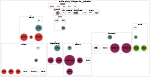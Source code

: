digraph g {
    rankdir=TB;
    nodesep=0.5;
    edge [ constraint=false ];
	size=1;
	overlap=scale;
	start=2;
	edge [penwidth=0.8, arrowsize=0.6, color=black, forcelabels=false, constraint=true];
	node [shape=circle,
			fixedsize=false,
			color="black",
			fillcolor="white",
			style="filled, solid",
			fontsize=10,
			penwidth=1
		];

	# PYTORCH
    nodepytorch [label="Module", fillcolor=antiquewhite4]
	# UTILS
	nodeutils [label="utils",shape=rectangle]
	# UNITESTS
	nodeunittests [label="unittests",shape=rectangle]
	# 3rd PARTIES
	nodebrokenaxes [label="brokenaxes",shape=rectangle, fillcolor=antiquewhite4]
	# SCRIPTS
	nodescripttrainingdata [label="trainingdata",shape=rectangle]
	nodescriptlearner [label="learner",shape=rectangle]
	nodescriptsolver [label="solver",shape=rectangle]
	# LEGEND
	nodelegendfactories [label="factories",color=cadetblue4,shape=rectangle,fontcolor=cadetblue4]
	nodelegendexternal [label="3rd parties",color=antiquewhite4,shape=rectangle,fontcolor=antiquewhite4]
	nodelegendsearch [label="search",color=brown3,shape=rectangle,fontcolor=brown3]
	nodelegendpuzzles [label="puzzles",color=chartreuse4,shape=rectangle,fontcolor=chartreuse4]
	nodelegenddeeplearning [label="deeplearning",color=violetred4,shape=rectangle,fontcolor=violetred4]
	# PUZZLE
    nodepuzzle [label="Puzzle", fillcolor=cadetblue4]
    nodeslidingpuzzle [label="SlidingPuzzle"]
    noderubikscube [label="RubiksCube"]
    nodepuzzled [label="Puzzled"]
	# HEURISTICS
    nodeheuristic [label="Heuristic", fillcolor=cadetblue4]
    nodemanhattan [label="Manhattan\nManhattan++"]
    nodeperfectheuristic [label="PerfectHeuristic"]
    nodedlheuristic [label="DeepLearningHeuristic"]
    nodedqlheuristic [label="DeepQLearningHeuristic"]
	# SEARCH
	nodesearchstrategy [label="SearchStrategy", fillcolor=cadetblue4]
	nodenode [label="Node"]
	nodesbfs [label="BreadthFirstSearch"]
	nodesdfs [label="DepthFirstSearch"]
	nodeastar [label="AStar"]
	# DEEPLEARNING
    nodedeeplearning [label="DeepLearning", fillcolor=cadetblue4]
    nodefullyconnected [label="FullyConnected"]
    nodeconvolutional [label="Convolutional"]
	# LEARNERS
	nodelearner [label="Learner", fillcolor=cadetblue4]
	nodeperfectlearner [label="PerfectLearner"]
	nodedeepreinforcementlearner [label="DeepReinforcementLearner"]
	nodedeepqlearner [label="DeepQLearner"]
	nodedeeplearner [label="DeepLearner"]
	# SOLVERS
	nodesolver [label="Solver", fillcolor=cadetblue4]
	nodesolution [label="Solution"]
	nodebfssolver [label="BFSSolver"]
	nodedfssolver [label="DFSSolver"]
	nodestarsolver [label="AStarSolver"]
	nodemctssolver [label="MCTSSolver"]
	nodenaiveslidingsolver [label="NaiveSlidingSolver"]
	nodekociembasolver [label="KociembaSolver"]
	######################################################################################################
	# CLUSTERS
	subgraph clusterFB {
		rankdir=BT;
		fontsize=25;
		#label="Rubiks Cube & Sliding Puzzle -- MSc in Artificial Intelligence -- Royal Holloway, University of London\n"
		label="Rubiks Cube & Sliding Puzzle -- Code Base"
		# LEGEND
		subgraph clusterLegend {
			label = "Legend";
			color=black
			nodelegendpuzzles
			nodelegendfactories
			nodelegendexternal
			nodelegendsearch
			nodelegenddeeplearning
		}
		# SCRIPTS
		subgraph clusterScripts {
			label="scripts"
			nodescripttrainingdata
			nodescriptlearner
			nodescriptsolver
		}
		# 3rd PARTIES
		subgraph cluster3rdParties {
			label="thirdparties"
			nodebrokenaxes
		}
		# UTILS
		subgraph clusterUtils {
			label="utils"
			nodeutils
		}
		# UTILS
		subgraph clusterUnittests {
			label="unittests"
			nodeunittests
		}
		# PYTORCH
		subgraph clusterPytorch {
			label="pytorch"
			#bgcolor=grey
			color=black
			nodepytorch
		}
		# CORE
		subgraph clusterCore {
			label="core"
			bgcolor=white
			# CORE
			nodecorefactory [label="Factory", fillcolor=cadetblue4]
			nodecoreloggable [label="Loggable"]
			nodecoreparsable [label="Parsable"]
			{
				nodecoreloggable
				nodecoreparsable
				nodecorefactory
			}
			#nodecoreloggable -> nodecoreparsable [style=invis, constraint=true]
			nodecoreparsable -> nodecorefactory
		}
		# PUZZLE
		subgraph clusterPuzzle {
			label="puzzle"
			bgcolor=white
			nodepuzzle
			nodeslidingpuzzle [fillcolor=chartreuse4]
			noderubikscube [fillcolor=chartreuse4]
			nodepuzzled
			nodepuzzled -> nodepuzzle [style=dashed, arrowhead=none]
			nodepuzzle -> nodeslidingpuzzle
			nodepuzzle -> noderubikscube
		}
		nodecoreparsable -> nodepuzzled [constraint=true]#, style=invis ];
		nodecorefactory -> nodepuzzle [constraint=true]#, style=invis ];
		# HEURISTICS
		subgraph clusterHeuristic {
			label="heuristics"
			bgcolor=white
			nodeheuristic
			nodemanhattan
			nodeperfectheuristic
			nodedlheuristic [fillcolor=violetred4]
			nodedqlheuristic [fillcolor=violetred4]
			nodeheuristic -> nodemanhattan
			nodeheuristic -> nodeperfectheuristic
			nodeheuristic -> nodedlheuristic
			nodeheuristic -> nodedqlheuristic
		}
		nodecorefactory -> nodeheuristic
		nodepuzzled -> nodeheuristic
		# SEARCH
		subgraph clusterSearch {
			label="search"
			bgcolor=white
			nodenode
			{
				nodesearchstrategy
				nodesbfs [fillcolor=brown3]
				nodesdfs [fillcolor=brown3]
				nodeastar [fillcolor=brown3]
			}
			nodesearchstrategy -> nodesbfs
			nodesearchstrategy -> nodesdfs
			nodesearchstrategy -> nodeastar
		}
		nodenode -> nodesearchstrategy  [style=dashed, constraint=true, arrowhead=false]
		nodecoreloggable -> nodesearchstrategy
		nodecorefactory -> nodesearchstrategy
		# DEEP LEARNING
		subgraph clusterDeeplearning {
			label="deeplearning"
			nodedeeplearning
			nodefullyconnected [fillcolor=violetred4]
			nodeconvolutional [fillcolor=violetred4]
			nodedeeplearning -> nodefullyconnected
			nodedeeplearning -> nodeconvolutional
		}
		nodepytorch -> nodedeeplearning
		nodecorefactory -> nodedeeplearning
		nodecoreloggable -> nodedeeplearning
		nodepuzzled -> nodedeeplearning
		nodeastar -> nodeheuristic  [style=dashed, constraint=false, arrowhead=false]

		# LEARNERS
		subgraph clusterLearners {
			label="learners"
			nodelearner
			nodeperfectlearner
			nodedeeplearner [fillcolor=violetred4]
			nodedeepreinforcementlearner [fillcolor=violetred4]
			nodedeepqlearner [fillcolor=violetred4]
			nodelearner -> nodeperfectlearner
			nodelearner -> nodedeeplearner
			nodelearner -> nodedeepreinforcementlearner
			nodedeepreinforcementlearner -> nodedeepqlearner
		}
		nodepuzzled -> nodelearner
		nodecorefactory -> nodelearner
		nodecoreloggable -> nodelearner
		# SOLVERS
		subgraph clusterSolvers {
    		label="solvers"
			nodesolver
			nodesolution
			nodebfssolver [fillcolor=brown3]
			nodedfssolver [fillcolor=brown3]
			nodestarsolver [fillcolor=brown3]
			nodemctssolver
			nodekociembasolver
			nodenaiveslidingsolver
			nodesolution -> nodesolver [style=dashed, arrowhead=none]
			nodesolver -> nodebfssolver
			nodesolver -> nodedfssolver
			nodesolver -> nodestarsolver
			nodesolver -> nodemctssolver
			nodesolver -> nodekociembasolver
			nodesolver -> nodenaiveslidingsolver
		}
		nodecorefactory -> nodesolver
		nodecoreloggable -> nodesolver
		nodepuzzled -> nodesolver


		nodesbfs -> nodebfssolver [style=dashed, arrowhead=none]
		nodesdfs -> nodedfssolver [style=dashed, arrowhead=none]
		nodeastar-> nodestarsolver [style=dashed, arrowhead=none]


		nodedeeplearning -> nodedeeplearner [style=dashed, arrowhead=none]
		nodedeeplearning -> nodedeepreinforcementlearner [style=dashed, arrowhead=none]


		nodelegendfactories -> nodeutils [constraint=true,color=red, style=invis ];
		nodelegendfactories -> nodeunittests [constraint=true,color=red, style=invis ];
		nodelegendfactories -> nodebrokenaxes [constraint=true,color=red, style=invis ];
		nodelegendfactories -> nodepytorch [constraint=true,color=red, style=invis ];
		nodelegendfactories -> nodescriptlearner [constraint=true,color=red, style=invis ];
		nodeutils -> nodecorefactory [constraint=true,color=red, style=invis ];
		nodeutils -> nodecoreloggable [constraint=true,color=red, style=invis ];
		nodeutils -> nodecoreparsable [constraint=true,color=red, style=invis ];
		nodelegendfactories -> nodeunittests [constraint=true,color=red, style=invis ];
		nodesbfs -> nodedeeplearning [constraint=true,color=red, style=invis ];
		nodesbfs -> nodelearner [constraint=true,color=red, style=invis ];
		nodesbfs -> nodesolver [constraint=true,color=red, style=invis ];
		nodelegendpuzzles -> nodepuzzled [constraint=true,color=red, style=invis ];
		nodelegendexternal -> nodepytorch [constraint=true,color=red, style=invis ];
		nodeslidingpuzzle -> nodesolver [constraint=true,color=red, style=invis ];
		nodeastar -> nodesolution [constraint=true,color=red, style=invis ];

		#nodecorefactory -> nodetoto [constraint=true,color=red]#, style=invis ];
		#nodelegendfactories -> nodedeeplearning [constraint=true,color=red]#, style=invis ];
	} # subgraph clusterFB
	######################################################################################################
}

